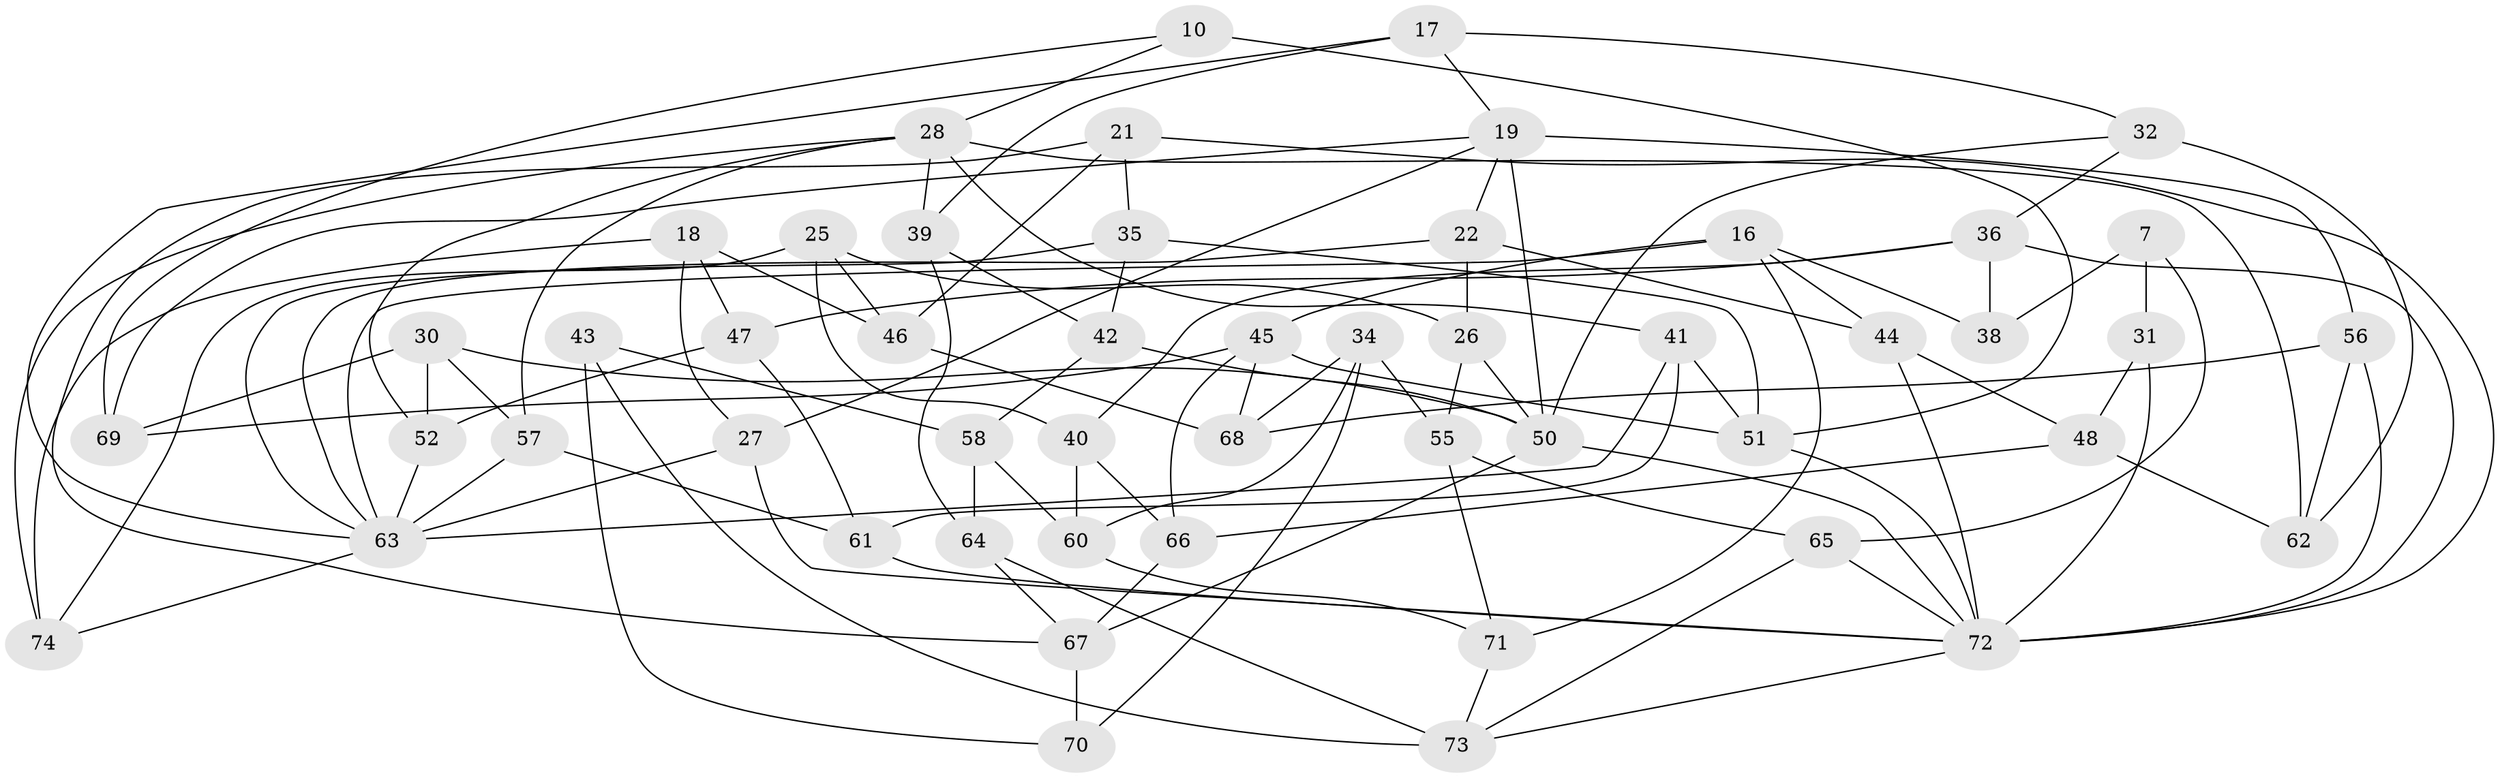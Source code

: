 // original degree distribution, {4: 1.0}
// Generated by graph-tools (version 1.1) at 2025/01/03/04/25 22:01:03]
// undirected, 51 vertices, 112 edges
graph export_dot {
graph [start="1"]
  node [color=gray90,style=filled];
  7;
  10;
  16 [super="+2"];
  17;
  18;
  19 [super="+1+12"];
  21;
  22;
  25;
  26;
  27;
  28 [super="+24"];
  30;
  31 [super="+23"];
  32;
  34;
  35;
  36 [super="+6"];
  38;
  39;
  40;
  41 [super="+37"];
  42;
  43;
  44;
  45 [super="+13"];
  46;
  47;
  48 [super="+29"];
  50 [super="+4+20"];
  51 [super="+8"];
  52;
  55;
  56 [super="+53"];
  57;
  58;
  60;
  61;
  62;
  63 [super="+49"];
  64;
  65;
  66;
  67 [super="+59"];
  68;
  69;
  70;
  71;
  72 [super="+14+54"];
  73 [super="+11"];
  74;
  7 -- 65;
  7 -- 31 [weight=2];
  7 -- 38;
  10 -- 51 [weight=2];
  10 -- 69;
  10 -- 28;
  16 -- 38;
  16 -- 45 [weight=2];
  16 -- 44;
  16 -- 71;
  16 -- 63;
  17 -- 19;
  17 -- 39;
  17 -- 32;
  17 -- 63;
  18 -- 27;
  18 -- 74;
  18 -- 47;
  18 -- 46;
  19 -- 50 [weight=2];
  19 -- 69;
  19 -- 56 [weight=2];
  19 -- 27;
  19 -- 22;
  21 -- 46;
  21 -- 35;
  21 -- 67;
  21 -- 72;
  22 -- 44;
  22 -- 26;
  22 -- 63;
  25 -- 40;
  25 -- 26;
  25 -- 74;
  25 -- 46;
  26 -- 55;
  26 -- 50;
  27 -- 63;
  27 -- 72;
  28 -- 62;
  28 -- 41 [weight=2];
  28 -- 52;
  28 -- 74;
  28 -- 39;
  28 -- 57;
  30 -- 57;
  30 -- 52;
  30 -- 69;
  30 -- 50;
  31 -- 48 [weight=3];
  31 -- 72;
  32 -- 62;
  32 -- 36;
  32 -- 50;
  34 -- 60;
  34 -- 68;
  34 -- 70;
  34 -- 55;
  35 -- 42;
  35 -- 63;
  35 -- 51;
  36 -- 38 [weight=2];
  36 -- 40;
  36 -- 47;
  36 -- 72;
  39 -- 42;
  39 -- 64;
  40 -- 60;
  40 -- 66;
  41 -- 51;
  41 -- 61;
  41 -- 63 [weight=2];
  42 -- 58;
  42 -- 50;
  43 -- 73 [weight=2];
  43 -- 70;
  43 -- 58;
  44 -- 48;
  44 -- 72;
  45 -- 68;
  45 -- 66;
  45 -- 51;
  45 -- 69;
  46 -- 68;
  47 -- 61;
  47 -- 52;
  48 -- 62;
  48 -- 66;
  50 -- 67;
  50 -- 72;
  51 -- 72;
  52 -- 63;
  55 -- 71;
  55 -- 65;
  56 -- 68;
  56 -- 62;
  56 -- 72 [weight=2];
  57 -- 61;
  57 -- 63;
  58 -- 64;
  58 -- 60;
  60 -- 71;
  61 -- 72;
  63 -- 74;
  64 -- 73;
  64 -- 67;
  65 -- 72;
  65 -- 73;
  66 -- 67;
  67 -- 70 [weight=2];
  71 -- 73;
  72 -- 73;
}
